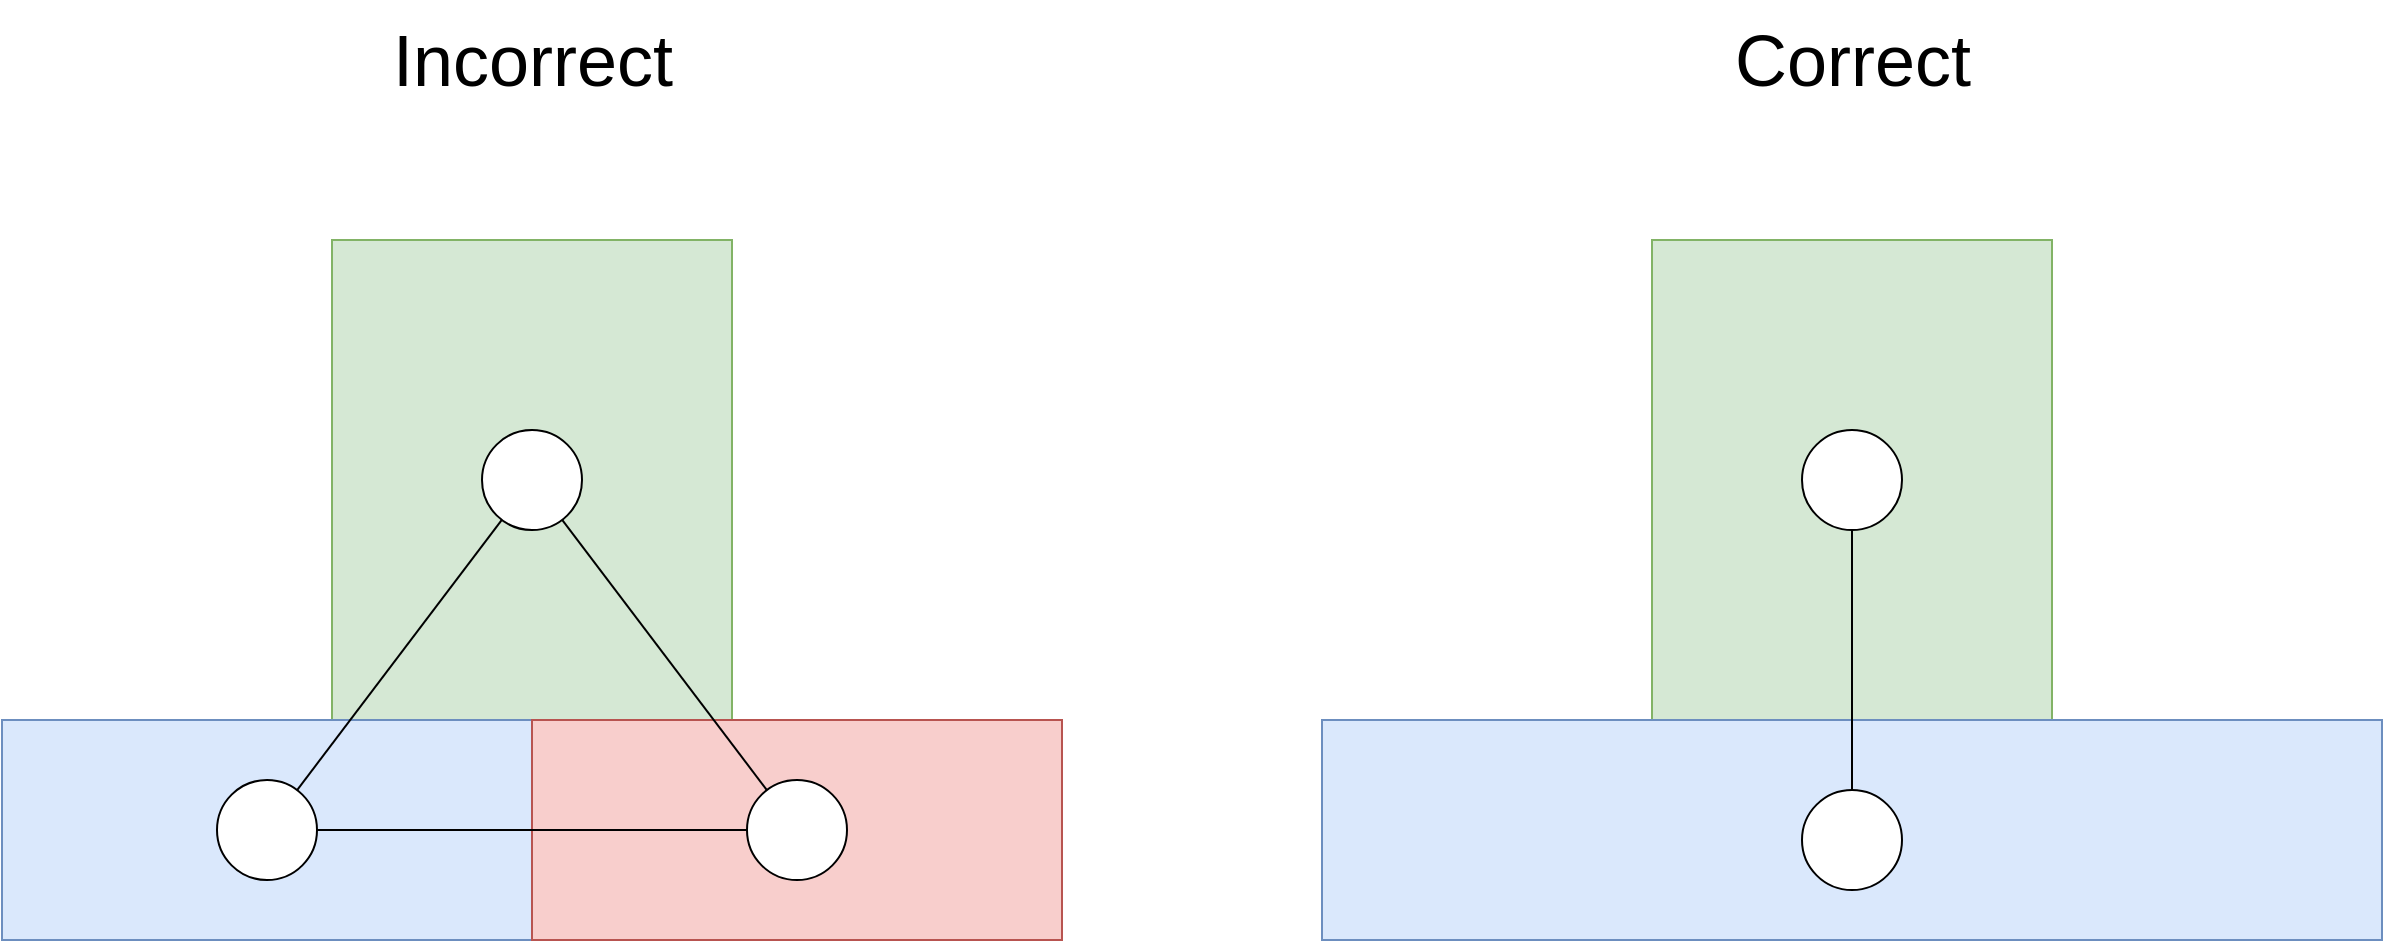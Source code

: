 <mxfile version="20.2.3" type="device"><diagram id="P2L8khJq6iVACmmDoZS8" name="Page-1"><mxGraphModel dx="1574" dy="1293" grid="1" gridSize="10" guides="1" tooltips="1" connect="1" arrows="1" fold="1" page="1" pageScale="1" pageWidth="850" pageHeight="1100" math="0" shadow="0"><root><mxCell id="0"/><mxCell id="1" parent="0"/><mxCell id="vRecdFWWaNIaUu5lRkoL-17" value="&lt;font style=&quot;font-size: 36px;&quot;&gt;Incorrect&lt;/font&gt;" style="text;html=1;align=center;verticalAlign=middle;resizable=0;points=[];autosize=1;strokeColor=none;fillColor=none;" vertex="1" parent="1"><mxGeometry x="345" y="130" width="160" height="60" as="geometry"/></mxCell><mxCell id="vRecdFWWaNIaUu5lRkoL-24" value="&lt;font style=&quot;font-size: 36px;&quot;&gt;Correct&lt;/font&gt;" style="text;html=1;align=center;verticalAlign=middle;resizable=0;points=[];autosize=1;strokeColor=none;fillColor=none;" vertex="1" parent="1"><mxGeometry x="1015" y="130" width="140" height="60" as="geometry"/></mxCell><mxCell id="vRecdFWWaNIaUu5lRkoL-25" value="" style="group" vertex="1" connectable="0" parent="1"><mxGeometry x="820" y="250" width="530" height="350" as="geometry"/></mxCell><mxCell id="vRecdFWWaNIaUu5lRkoL-7" value="" style="rounded=0;whiteSpace=wrap;html=1;fillColor=#d5e8d4;strokeColor=#82b366;" vertex="1" parent="vRecdFWWaNIaUu5lRkoL-25"><mxGeometry x="165" width="200" height="240" as="geometry"/></mxCell><mxCell id="vRecdFWWaNIaUu5lRkoL-8" value="" style="rounded=0;whiteSpace=wrap;html=1;fillColor=#dae8fc;strokeColor=#6c8ebf;" vertex="1" parent="vRecdFWWaNIaUu5lRkoL-25"><mxGeometry y="240" width="530" height="110" as="geometry"/></mxCell><mxCell id="vRecdFWWaNIaUu5lRkoL-10" value="" style="ellipse;whiteSpace=wrap;html=1;" vertex="1" parent="vRecdFWWaNIaUu5lRkoL-25"><mxGeometry x="240" y="95" width="50" height="50" as="geometry"/></mxCell><mxCell id="vRecdFWWaNIaUu5lRkoL-11" value="" style="ellipse;whiteSpace=wrap;html=1;" vertex="1" parent="vRecdFWWaNIaUu5lRkoL-25"><mxGeometry x="240" y="275" width="50" height="50" as="geometry"/></mxCell><mxCell id="vRecdFWWaNIaUu5lRkoL-16" value="" style="endArrow=none;html=1;rounded=0;" edge="1" parent="vRecdFWWaNIaUu5lRkoL-25" source="vRecdFWWaNIaUu5lRkoL-11" target="vRecdFWWaNIaUu5lRkoL-10"><mxGeometry width="50" height="50" relative="1" as="geometry"><mxPoint x="330" y="590" as="sourcePoint"/><mxPoint x="380" y="540" as="targetPoint"/></mxGeometry></mxCell><mxCell id="vRecdFWWaNIaUu5lRkoL-26" value="" style="group" vertex="1" connectable="0" parent="1"><mxGeometry x="160" y="250" width="530" height="350" as="geometry"/></mxCell><mxCell id="vRecdFWWaNIaUu5lRkoL-1" value="" style="rounded=0;whiteSpace=wrap;html=1;fillColor=#d5e8d4;strokeColor=#82b366;" vertex="1" parent="vRecdFWWaNIaUu5lRkoL-26"><mxGeometry x="165" width="200" height="240" as="geometry"/></mxCell><mxCell id="vRecdFWWaNIaUu5lRkoL-2" value="" style="rounded=0;whiteSpace=wrap;html=1;fillColor=#dae8fc;strokeColor=#6c8ebf;" vertex="1" parent="vRecdFWWaNIaUu5lRkoL-26"><mxGeometry y="240" width="265" height="110" as="geometry"/></mxCell><mxCell id="vRecdFWWaNIaUu5lRkoL-3" value="" style="rounded=0;whiteSpace=wrap;html=1;fillColor=#f8cecc;strokeColor=#b85450;" vertex="1" parent="vRecdFWWaNIaUu5lRkoL-26"><mxGeometry x="265" y="240" width="265" height="110" as="geometry"/></mxCell><mxCell id="vRecdFWWaNIaUu5lRkoL-4" value="" style="ellipse;whiteSpace=wrap;html=1;" vertex="1" parent="vRecdFWWaNIaUu5lRkoL-26"><mxGeometry x="240" y="95" width="50" height="50" as="geometry"/></mxCell><mxCell id="vRecdFWWaNIaUu5lRkoL-5" value="" style="ellipse;whiteSpace=wrap;html=1;" vertex="1" parent="vRecdFWWaNIaUu5lRkoL-26"><mxGeometry x="107.5" y="270" width="50" height="50" as="geometry"/></mxCell><mxCell id="vRecdFWWaNIaUu5lRkoL-6" value="" style="ellipse;whiteSpace=wrap;html=1;" vertex="1" parent="vRecdFWWaNIaUu5lRkoL-26"><mxGeometry x="372.5" y="270" width="50" height="50" as="geometry"/></mxCell><mxCell id="vRecdFWWaNIaUu5lRkoL-13" value="" style="endArrow=none;html=1;rounded=0;" edge="1" parent="vRecdFWWaNIaUu5lRkoL-26" source="vRecdFWWaNIaUu5lRkoL-6" target="vRecdFWWaNIaUu5lRkoL-4"><mxGeometry width="50" height="50" relative="1" as="geometry"><mxPoint x="300" y="490" as="sourcePoint"/><mxPoint x="350" y="440" as="targetPoint"/></mxGeometry></mxCell><mxCell id="vRecdFWWaNIaUu5lRkoL-14" value="" style="endArrow=none;html=1;rounded=0;" edge="1" parent="vRecdFWWaNIaUu5lRkoL-26" source="vRecdFWWaNIaUu5lRkoL-5" target="vRecdFWWaNIaUu5lRkoL-4"><mxGeometry width="50" height="50" relative="1" as="geometry"><mxPoint x="290" y="510" as="sourcePoint"/><mxPoint x="340" y="460" as="targetPoint"/></mxGeometry></mxCell><mxCell id="vRecdFWWaNIaUu5lRkoL-15" value="" style="endArrow=none;html=1;rounded=0;" edge="1" parent="vRecdFWWaNIaUu5lRkoL-26" source="vRecdFWWaNIaUu5lRkoL-5" target="vRecdFWWaNIaUu5lRkoL-6"><mxGeometry width="50" height="50" relative="1" as="geometry"><mxPoint x="220" y="470" as="sourcePoint"/><mxPoint x="270" y="420" as="targetPoint"/></mxGeometry></mxCell></root></mxGraphModel></diagram></mxfile>